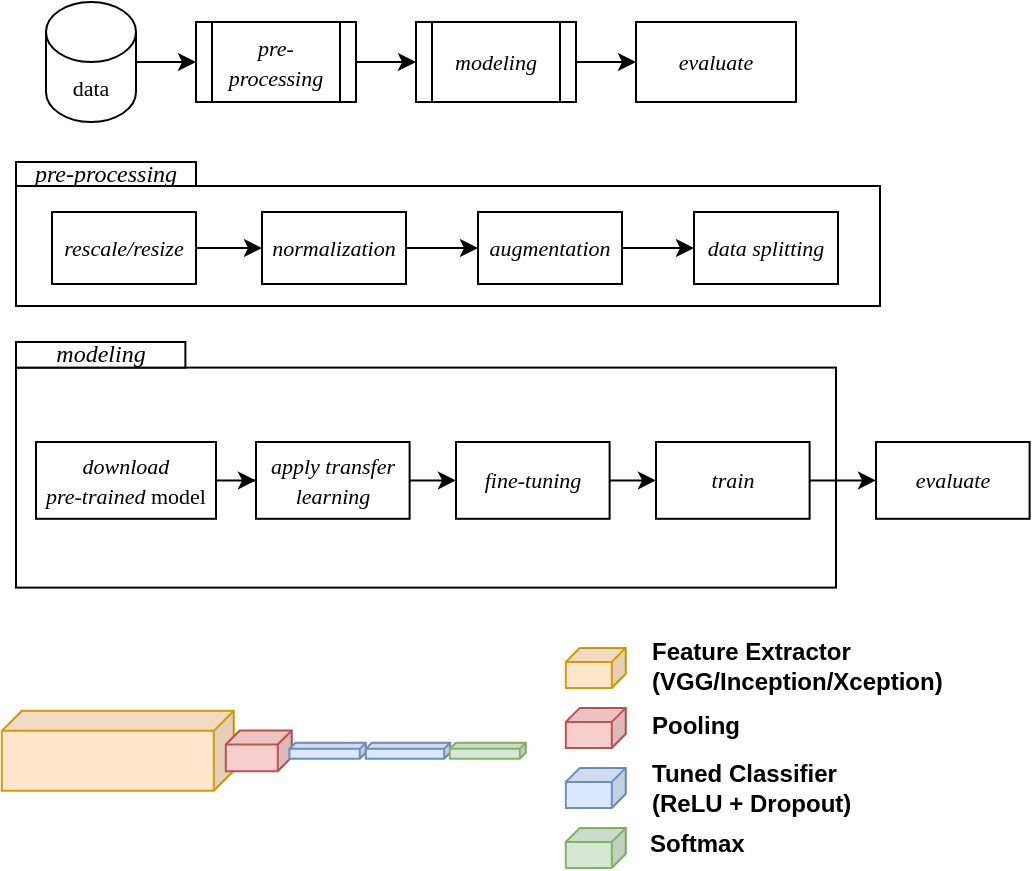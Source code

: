 <mxfile version="22.0.8" type="github">
  <diagram name="Page-1" id="NlF8WP0hre4RFLIRDRxA">
    <mxGraphModel dx="1275" dy="786" grid="1" gridSize="10" guides="1" tooltips="1" connect="1" arrows="1" fold="1" page="1" pageScale="1" pageWidth="850" pageHeight="1100" math="0" shadow="0">
      <root>
        <mxCell id="0" />
        <mxCell id="1" parent="0" />
        <mxCell id="-gzRHMZQK9_auv1QIauA-59" value="" style="shape=cube;whiteSpace=wrap;html=1;boundedLbl=1;backgroundOutline=1;darkOpacity=0.05;darkOpacity2=0.1;size=10;direction=east;flipH=1;fillColor=#ffe6cc;strokeColor=#d79b00;" vertex="1" parent="1">
          <mxGeometry x="2.9" y="584.41" width="116" height="40" as="geometry" />
        </mxCell>
        <mxCell id="evn2XHRo-gEDotEbOlT9-27" style="edgeStyle=orthogonalEdgeStyle;rounded=0;orthogonalLoop=1;jettySize=auto;html=1;entryX=0;entryY=0.5;entryDx=0;entryDy=0;" parent="1" source="evn2XHRo-gEDotEbOlT9-1" target="evn2XHRo-gEDotEbOlT9-2" edge="1">
          <mxGeometry relative="1" as="geometry" />
        </mxCell>
        <mxCell id="evn2XHRo-gEDotEbOlT9-1" value="&lt;font style=&quot;font-size: 11px;&quot; face=&quot;Times New Roman&quot;&gt;data&lt;/font&gt;" style="shape=cylinder3;whiteSpace=wrap;html=1;boundedLbl=1;backgroundOutline=1;size=15;" parent="1" vertex="1">
          <mxGeometry x="25" y="230" width="45" height="60" as="geometry" />
        </mxCell>
        <mxCell id="evn2XHRo-gEDotEbOlT9-28" style="edgeStyle=orthogonalEdgeStyle;rounded=0;orthogonalLoop=1;jettySize=auto;html=1;entryX=0;entryY=0.5;entryDx=0;entryDy=0;" parent="1" source="evn2XHRo-gEDotEbOlT9-2" target="vb6BDJxURzVaK_Un-Pn5-1" edge="1">
          <mxGeometry relative="1" as="geometry">
            <mxPoint x="280" y="250" as="targetPoint" />
          </mxGeometry>
        </mxCell>
        <mxCell id="evn2XHRo-gEDotEbOlT9-2" value="&lt;i&gt;&lt;font style=&quot;font-size: 11px;&quot; face=&quot;Times New Roman&quot;&gt;pre-processing&lt;/font&gt;&lt;/i&gt;" style="shape=process;whiteSpace=wrap;html=1;backgroundOutline=1;" parent="1" vertex="1">
          <mxGeometry x="100" y="240" width="80" height="40" as="geometry" />
        </mxCell>
        <mxCell id="evn2XHRo-gEDotEbOlT9-5" value="&lt;i&gt;&lt;font style=&quot;font-size: 11px;&quot; face=&quot;Times New Roman&quot;&gt;evaluate&lt;/font&gt;&lt;/i&gt;" style="rounded=0;whiteSpace=wrap;html=1;" parent="1" vertex="1">
          <mxGeometry x="320" y="240" width="80" height="40" as="geometry" />
        </mxCell>
        <mxCell id="MpTN_c-1IKIbRrfRc6SA-2" value="" style="group" parent="1" vertex="1" connectable="0">
          <mxGeometry x="10" y="310" width="432" height="150" as="geometry" />
        </mxCell>
        <mxCell id="MpTN_c-1IKIbRrfRc6SA-1" value="" style="rounded=0;whiteSpace=wrap;html=1;" parent="MpTN_c-1IKIbRrfRc6SA-2" vertex="1">
          <mxGeometry y="12" width="432" height="60" as="geometry" />
        </mxCell>
        <mxCell id="evn2XHRo-gEDotEbOlT9-21" value="&lt;i&gt;&lt;font style=&quot;font-size: 11px;&quot; face=&quot;Times New Roman&quot;&gt;rescale/resize&lt;/font&gt;&lt;/i&gt;" style="rounded=0;whiteSpace=wrap;html=1;" parent="MpTN_c-1IKIbRrfRc6SA-2" vertex="1">
          <mxGeometry x="18" y="25.0" width="72" height="36.0" as="geometry" />
        </mxCell>
        <mxCell id="evn2XHRo-gEDotEbOlT9-22" value="&lt;i&gt;&lt;font style=&quot;font-size: 11px;&quot; face=&quot;Times New Roman&quot;&gt;normalization&lt;/font&gt;&lt;/i&gt;" style="rounded=0;whiteSpace=wrap;html=1;" parent="MpTN_c-1IKIbRrfRc6SA-2" vertex="1">
          <mxGeometry x="123" y="25.0" width="72" height="36.0" as="geometry" />
        </mxCell>
        <mxCell id="evn2XHRo-gEDotEbOlT9-25" style="edgeStyle=orthogonalEdgeStyle;rounded=0;orthogonalLoop=1;jettySize=auto;html=1;" parent="MpTN_c-1IKIbRrfRc6SA-2" source="evn2XHRo-gEDotEbOlT9-21" target="evn2XHRo-gEDotEbOlT9-22" edge="1">
          <mxGeometry relative="1" as="geometry" />
        </mxCell>
        <mxCell id="vb6BDJxURzVaK_Un-Pn5-28" style="edgeStyle=orthogonalEdgeStyle;rounded=0;orthogonalLoop=1;jettySize=auto;html=1;" parent="MpTN_c-1IKIbRrfRc6SA-2" source="evn2XHRo-gEDotEbOlT9-23" target="vb6BDJxURzVaK_Un-Pn5-27" edge="1">
          <mxGeometry relative="1" as="geometry" />
        </mxCell>
        <mxCell id="evn2XHRo-gEDotEbOlT9-23" value="&lt;i&gt;&lt;font style=&quot;font-size: 11px;&quot; face=&quot;Times New Roman&quot;&gt;augmentation&lt;br&gt;&lt;/font&gt;&lt;/i&gt;" style="rounded=0;whiteSpace=wrap;html=1;" parent="MpTN_c-1IKIbRrfRc6SA-2" vertex="1">
          <mxGeometry x="231" y="25.0" width="72" height="36.0" as="geometry" />
        </mxCell>
        <mxCell id="evn2XHRo-gEDotEbOlT9-26" style="edgeStyle=orthogonalEdgeStyle;rounded=0;orthogonalLoop=1;jettySize=auto;html=1;" parent="MpTN_c-1IKIbRrfRc6SA-2" source="evn2XHRo-gEDotEbOlT9-22" target="evn2XHRo-gEDotEbOlT9-23" edge="1">
          <mxGeometry relative="1" as="geometry" />
        </mxCell>
        <mxCell id="evn2XHRo-gEDotEbOlT9-24" value="&lt;font face=&quot;Times New Roman&quot;&gt;&lt;i&gt;pre-processing&lt;/i&gt;&lt;/font&gt;" style="rounded=0;whiteSpace=wrap;html=1;" parent="MpTN_c-1IKIbRrfRc6SA-2" vertex="1">
          <mxGeometry width="90" height="12" as="geometry" />
        </mxCell>
        <mxCell id="vb6BDJxURzVaK_Un-Pn5-27" value="&lt;font style=&quot;font-size: 11px;&quot; face=&quot;Times New Roman&quot;&gt;&lt;i&gt;data splitting&lt;/i&gt;&lt;/font&gt;" style="rounded=0;whiteSpace=wrap;html=1;" parent="MpTN_c-1IKIbRrfRc6SA-2" vertex="1">
          <mxGeometry x="339" y="25.0" width="72" height="36.0" as="geometry" />
        </mxCell>
        <mxCell id="vb6BDJxURzVaK_Un-Pn5-2" value="" style="edgeStyle=orthogonalEdgeStyle;rounded=0;orthogonalLoop=1;jettySize=auto;html=1;exitX=1;exitY=0.5;exitDx=0;exitDy=0;" parent="1" source="vb6BDJxURzVaK_Un-Pn5-1" target="evn2XHRo-gEDotEbOlT9-5" edge="1">
          <mxGeometry relative="1" as="geometry" />
        </mxCell>
        <mxCell id="vb6BDJxURzVaK_Un-Pn5-1" value="&lt;font style=&quot;font-size: 11px;&quot; face=&quot;Times New Roman&quot;&gt;&lt;i&gt;modeling&lt;/i&gt;&lt;/font&gt;" style="shape=process;whiteSpace=wrap;html=1;backgroundOutline=1;" parent="1" vertex="1">
          <mxGeometry x="210" y="240" width="80" height="40" as="geometry" />
        </mxCell>
        <mxCell id="vb6BDJxURzVaK_Un-Pn5-17" style="edgeStyle=orthogonalEdgeStyle;rounded=0;orthogonalLoop=1;jettySize=auto;html=1;" parent="1" edge="1">
          <mxGeometry relative="1" as="geometry">
            <mxPoint x="154.688" y="586.4" as="targetPoint" />
          </mxGeometry>
        </mxCell>
        <mxCell id="vb6BDJxURzVaK_Un-Pn5-19" style="edgeStyle=orthogonalEdgeStyle;rounded=0;orthogonalLoop=1;jettySize=auto;html=1;" parent="1" edge="1">
          <mxGeometry relative="1" as="geometry">
            <mxPoint x="281.731" y="586.4" as="targetPoint" />
          </mxGeometry>
        </mxCell>
        <mxCell id="DdDWji65b_mSvEh0JpxM-1" value="" style="group" parent="1" vertex="1" connectable="0">
          <mxGeometry x="10" y="400" width="446.8" height="122.8" as="geometry" />
        </mxCell>
        <mxCell id="vb6BDJxURzVaK_Un-Pn5-14" value="" style="rounded=0;whiteSpace=wrap;html=1;" parent="DdDWji65b_mSvEh0JpxM-1" vertex="1">
          <mxGeometry y="12.8" width="410" height="110" as="geometry" />
        </mxCell>
        <mxCell id="vb6BDJxURzVaK_Un-Pn5-20" value="&lt;font face=&quot;Times New Roman&quot;&gt;&lt;i&gt;modeling&lt;/i&gt;&lt;/font&gt;" style="rounded=0;whiteSpace=wrap;html=1;" parent="DdDWji65b_mSvEh0JpxM-1" vertex="1">
          <mxGeometry width="84.695" height="12.8" as="geometry" />
        </mxCell>
        <mxCell id="vb6BDJxURzVaK_Un-Pn5-5" value="&lt;font style=&quot;font-size: 11px;&quot; face=&quot;Times New Roman&quot;&gt;&lt;i&gt;download&lt;/i&gt;&lt;br&gt;&lt;i&gt;pre-trained&lt;/i&gt;&amp;nbsp;model&lt;/font&gt;" style="rounded=0;whiteSpace=wrap;html=1;" parent="DdDWji65b_mSvEh0JpxM-1" vertex="1">
          <mxGeometry x="10" y="50" width="90" height="38.4" as="geometry" />
        </mxCell>
        <mxCell id="oxgxT8BOQuSzSIhW0R60-1" style="edgeStyle=orthogonalEdgeStyle;rounded=0;orthogonalLoop=1;jettySize=auto;html=1;entryX=0;entryY=0.5;entryDx=0;entryDy=0;" parent="DdDWji65b_mSvEh0JpxM-1" source="vb6BDJxURzVaK_Un-Pn5-6" target="vb6BDJxURzVaK_Un-Pn5-23" edge="1">
          <mxGeometry relative="1" as="geometry" />
        </mxCell>
        <mxCell id="vb6BDJxURzVaK_Un-Pn5-6" value="&lt;font style=&quot;font-size: 11px;&quot; face=&quot;Times New Roman&quot;&gt;&lt;i&gt;apply transfer learning&lt;/i&gt;&lt;/font&gt;" style="rounded=0;whiteSpace=wrap;html=1;" parent="DdDWji65b_mSvEh0JpxM-1" vertex="1">
          <mxGeometry x="120.0" y="50" width="76.8" height="38.4" as="geometry" />
        </mxCell>
        <mxCell id="vb6BDJxURzVaK_Un-Pn5-8" value="&lt;font style=&quot;font-size: 11px;&quot; face=&quot;Times New Roman&quot;&gt;&lt;i&gt;train&lt;/i&gt;&lt;/font&gt;" style="rounded=0;whiteSpace=wrap;html=1;" parent="DdDWji65b_mSvEh0JpxM-1" vertex="1">
          <mxGeometry x="320.0" y="50" width="76.8" height="38.4" as="geometry" />
        </mxCell>
        <mxCell id="vb6BDJxURzVaK_Un-Pn5-7" style="edgeStyle=orthogonalEdgeStyle;rounded=0;orthogonalLoop=1;jettySize=auto;html=1;" parent="DdDWji65b_mSvEh0JpxM-1" source="vb6BDJxURzVaK_Un-Pn5-5" target="vb6BDJxURzVaK_Un-Pn5-6" edge="1">
          <mxGeometry relative="1" as="geometry" />
        </mxCell>
        <mxCell id="vb6BDJxURzVaK_Un-Pn5-25" style="edgeStyle=orthogonalEdgeStyle;rounded=0;orthogonalLoop=1;jettySize=auto;html=1;entryX=0;entryY=0.5;entryDx=0;entryDy=0;" parent="DdDWji65b_mSvEh0JpxM-1" source="vb6BDJxURzVaK_Un-Pn5-23" target="vb6BDJxURzVaK_Un-Pn5-8" edge="1">
          <mxGeometry relative="1" as="geometry" />
        </mxCell>
        <mxCell id="vb6BDJxURzVaK_Un-Pn5-23" value="&lt;font style=&quot;font-size: 11px;&quot; face=&quot;Times New Roman&quot;&gt;&lt;i&gt;fine-tuning&lt;/i&gt;&lt;/font&gt;" style="rounded=0;whiteSpace=wrap;html=1;" parent="DdDWji65b_mSvEh0JpxM-1" vertex="1">
          <mxGeometry x="220" y="50.0" width="76.8" height="38.4" as="geometry" />
        </mxCell>
        <mxCell id="vb6BDJxURzVaK_Un-Pn5-21" value="&lt;font style=&quot;font-size: 11px;&quot; face=&quot;Times New Roman&quot;&gt;&lt;i&gt;evaluate&lt;/i&gt;&lt;/font&gt;" style="rounded=0;whiteSpace=wrap;html=1;" parent="1" vertex="1">
          <mxGeometry x="440.0" y="450" width="76.8" height="38.4" as="geometry" />
        </mxCell>
        <mxCell id="vb6BDJxURzVaK_Un-Pn5-22" style="edgeStyle=orthogonalEdgeStyle;rounded=0;orthogonalLoop=1;jettySize=auto;html=1;entryX=0;entryY=0.5;entryDx=0;entryDy=0;" parent="1" source="vb6BDJxURzVaK_Un-Pn5-8" target="vb6BDJxURzVaK_Un-Pn5-21" edge="1">
          <mxGeometry relative="1" as="geometry" />
        </mxCell>
        <mxCell id="-gzRHMZQK9_auv1QIauA-36" value="" style="shape=cube;whiteSpace=wrap;html=1;boundedLbl=1;backgroundOutline=1;darkOpacity=0.05;darkOpacity2=0.1;size=7;direction=east;flipH=1;fillColor=#f8cecc;strokeColor=#b85450;" vertex="1" parent="1">
          <mxGeometry x="114.9" y="594.25" width="33" height="20.32" as="geometry" />
        </mxCell>
        <mxCell id="-gzRHMZQK9_auv1QIauA-37" value="" style="shape=cube;whiteSpace=wrap;html=1;boundedLbl=1;backgroundOutline=1;darkOpacity=0.05;darkOpacity2=0.1;size=3;direction=east;flipH=1;fillColor=#dae8fc;strokeColor=#6c8ebf;" vertex="1" parent="1">
          <mxGeometry x="146.7" y="600.41" width="38.2" height="8" as="geometry" />
        </mxCell>
        <mxCell id="-gzRHMZQK9_auv1QIauA-38" value="" style="shape=cube;whiteSpace=wrap;html=1;boundedLbl=1;backgroundOutline=1;darkOpacity=0.05;darkOpacity2=0.1;size=3;direction=east;flipH=1;fillColor=#dae8fc;strokeColor=#6c8ebf;" vertex="1" parent="1">
          <mxGeometry x="184.9" y="600.41" width="42.2" height="8" as="geometry" />
        </mxCell>
        <mxCell id="-gzRHMZQK9_auv1QIauA-43" value="" style="shape=cube;whiteSpace=wrap;html=1;boundedLbl=1;backgroundOutline=1;darkOpacity=0.05;darkOpacity2=0.1;size=3;direction=east;flipH=1;fillColor=#d5e8d4;strokeColor=#82b366;" vertex="1" parent="1">
          <mxGeometry x="226.9" y="600.41" width="38" height="8" as="geometry" />
        </mxCell>
        <mxCell id="-gzRHMZQK9_auv1QIauA-40" value="" style="shape=cube;whiteSpace=wrap;html=1;boundedLbl=1;backgroundOutline=1;darkOpacity=0.05;darkOpacity2=0.1;size=7;direction=east;flipH=1;fillColor=#ffe6cc;strokeColor=#d79b00;" vertex="1" parent="1">
          <mxGeometry x="284.9" y="552.94" width="30" height="20" as="geometry" />
        </mxCell>
        <mxCell id="-gzRHMZQK9_auv1QIauA-41" value="" style="shape=cube;whiteSpace=wrap;html=1;boundedLbl=1;backgroundOutline=1;darkOpacity=0.05;darkOpacity2=0.1;size=7;direction=east;flipH=1;fillColor=#f8cecc;strokeColor=#b85450;" vertex="1" parent="1">
          <mxGeometry x="284.9" y="582.94" width="30" height="20" as="geometry" />
        </mxCell>
        <mxCell id="-gzRHMZQK9_auv1QIauA-42" value="" style="shape=cube;whiteSpace=wrap;html=1;boundedLbl=1;backgroundOutline=1;darkOpacity=0.05;darkOpacity2=0.1;size=7;direction=east;flipH=1;fillColor=#dae8fc;strokeColor=#6c8ebf;" vertex="1" parent="1">
          <mxGeometry x="284.9" y="612.94" width="30" height="20" as="geometry" />
        </mxCell>
        <mxCell id="-gzRHMZQK9_auv1QIauA-44" value="" style="shape=cube;whiteSpace=wrap;html=1;boundedLbl=1;backgroundOutline=1;darkOpacity=0.05;darkOpacity2=0.1;size=7;direction=east;flipH=1;fillColor=#d5e8d4;strokeColor=#82b366;" vertex="1" parent="1">
          <mxGeometry x="284.9" y="642.94" width="30" height="20" as="geometry" />
        </mxCell>
        <mxCell id="-gzRHMZQK9_auv1QIauA-64" value="Feature Extractor (VGG/Inception/Xception)" style="text;html=1;strokeColor=none;fillColor=none;align=left;verticalAlign=middle;whiteSpace=wrap;rounded=0;fontStyle=1;fontSize=12;" vertex="1" parent="1">
          <mxGeometry x="325.9" y="550" width="137" height="23.88" as="geometry" />
        </mxCell>
        <mxCell id="-gzRHMZQK9_auv1QIauA-65" value="Pooling" style="text;html=1;strokeColor=none;fillColor=none;align=left;verticalAlign=middle;whiteSpace=wrap;rounded=0;fontStyle=1;fontSize=12;" vertex="1" parent="1">
          <mxGeometry x="325.9" y="580" width="138" height="23.88" as="geometry" />
        </mxCell>
        <mxCell id="-gzRHMZQK9_auv1QIauA-66" value="Tuned Classifier&lt;br style=&quot;font-size: 12px;&quot;&gt;(ReLU + Dropout)" style="text;html=1;strokeColor=none;fillColor=none;align=left;verticalAlign=middle;whiteSpace=wrap;rounded=0;fontStyle=1;fontSize=12;" vertex="1" parent="1">
          <mxGeometry x="325.9" y="611.06" width="138" height="23.88" as="geometry" />
        </mxCell>
        <mxCell id="-gzRHMZQK9_auv1QIauA-67" value="Softmax" style="text;html=1;strokeColor=none;fillColor=none;align=left;verticalAlign=middle;whiteSpace=wrap;rounded=0;fontStyle=1;fontSize=12;" vertex="1" parent="1">
          <mxGeometry x="324.9" y="639.06" width="138" height="23.88" as="geometry" />
        </mxCell>
      </root>
    </mxGraphModel>
  </diagram>
</mxfile>
